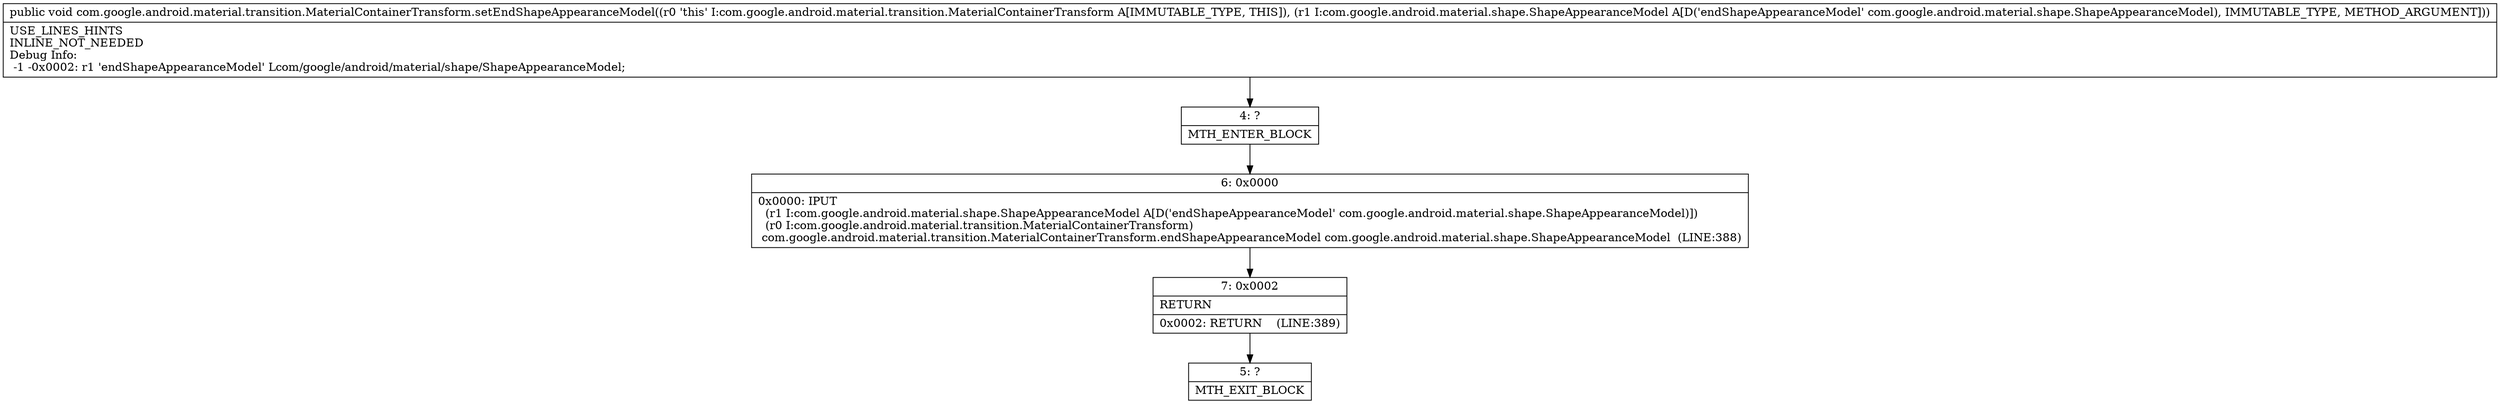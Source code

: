 digraph "CFG forcom.google.android.material.transition.MaterialContainerTransform.setEndShapeAppearanceModel(Lcom\/google\/android\/material\/shape\/ShapeAppearanceModel;)V" {
Node_4 [shape=record,label="{4\:\ ?|MTH_ENTER_BLOCK\l}"];
Node_6 [shape=record,label="{6\:\ 0x0000|0x0000: IPUT  \l  (r1 I:com.google.android.material.shape.ShapeAppearanceModel A[D('endShapeAppearanceModel' com.google.android.material.shape.ShapeAppearanceModel)])\l  (r0 I:com.google.android.material.transition.MaterialContainerTransform)\l com.google.android.material.transition.MaterialContainerTransform.endShapeAppearanceModel com.google.android.material.shape.ShapeAppearanceModel  (LINE:388)\l}"];
Node_7 [shape=record,label="{7\:\ 0x0002|RETURN\l|0x0002: RETURN    (LINE:389)\l}"];
Node_5 [shape=record,label="{5\:\ ?|MTH_EXIT_BLOCK\l}"];
MethodNode[shape=record,label="{public void com.google.android.material.transition.MaterialContainerTransform.setEndShapeAppearanceModel((r0 'this' I:com.google.android.material.transition.MaterialContainerTransform A[IMMUTABLE_TYPE, THIS]), (r1 I:com.google.android.material.shape.ShapeAppearanceModel A[D('endShapeAppearanceModel' com.google.android.material.shape.ShapeAppearanceModel), IMMUTABLE_TYPE, METHOD_ARGUMENT]))  | USE_LINES_HINTS\lINLINE_NOT_NEEDED\lDebug Info:\l  \-1 \-0x0002: r1 'endShapeAppearanceModel' Lcom\/google\/android\/material\/shape\/ShapeAppearanceModel;\l}"];
MethodNode -> Node_4;Node_4 -> Node_6;
Node_6 -> Node_7;
Node_7 -> Node_5;
}

